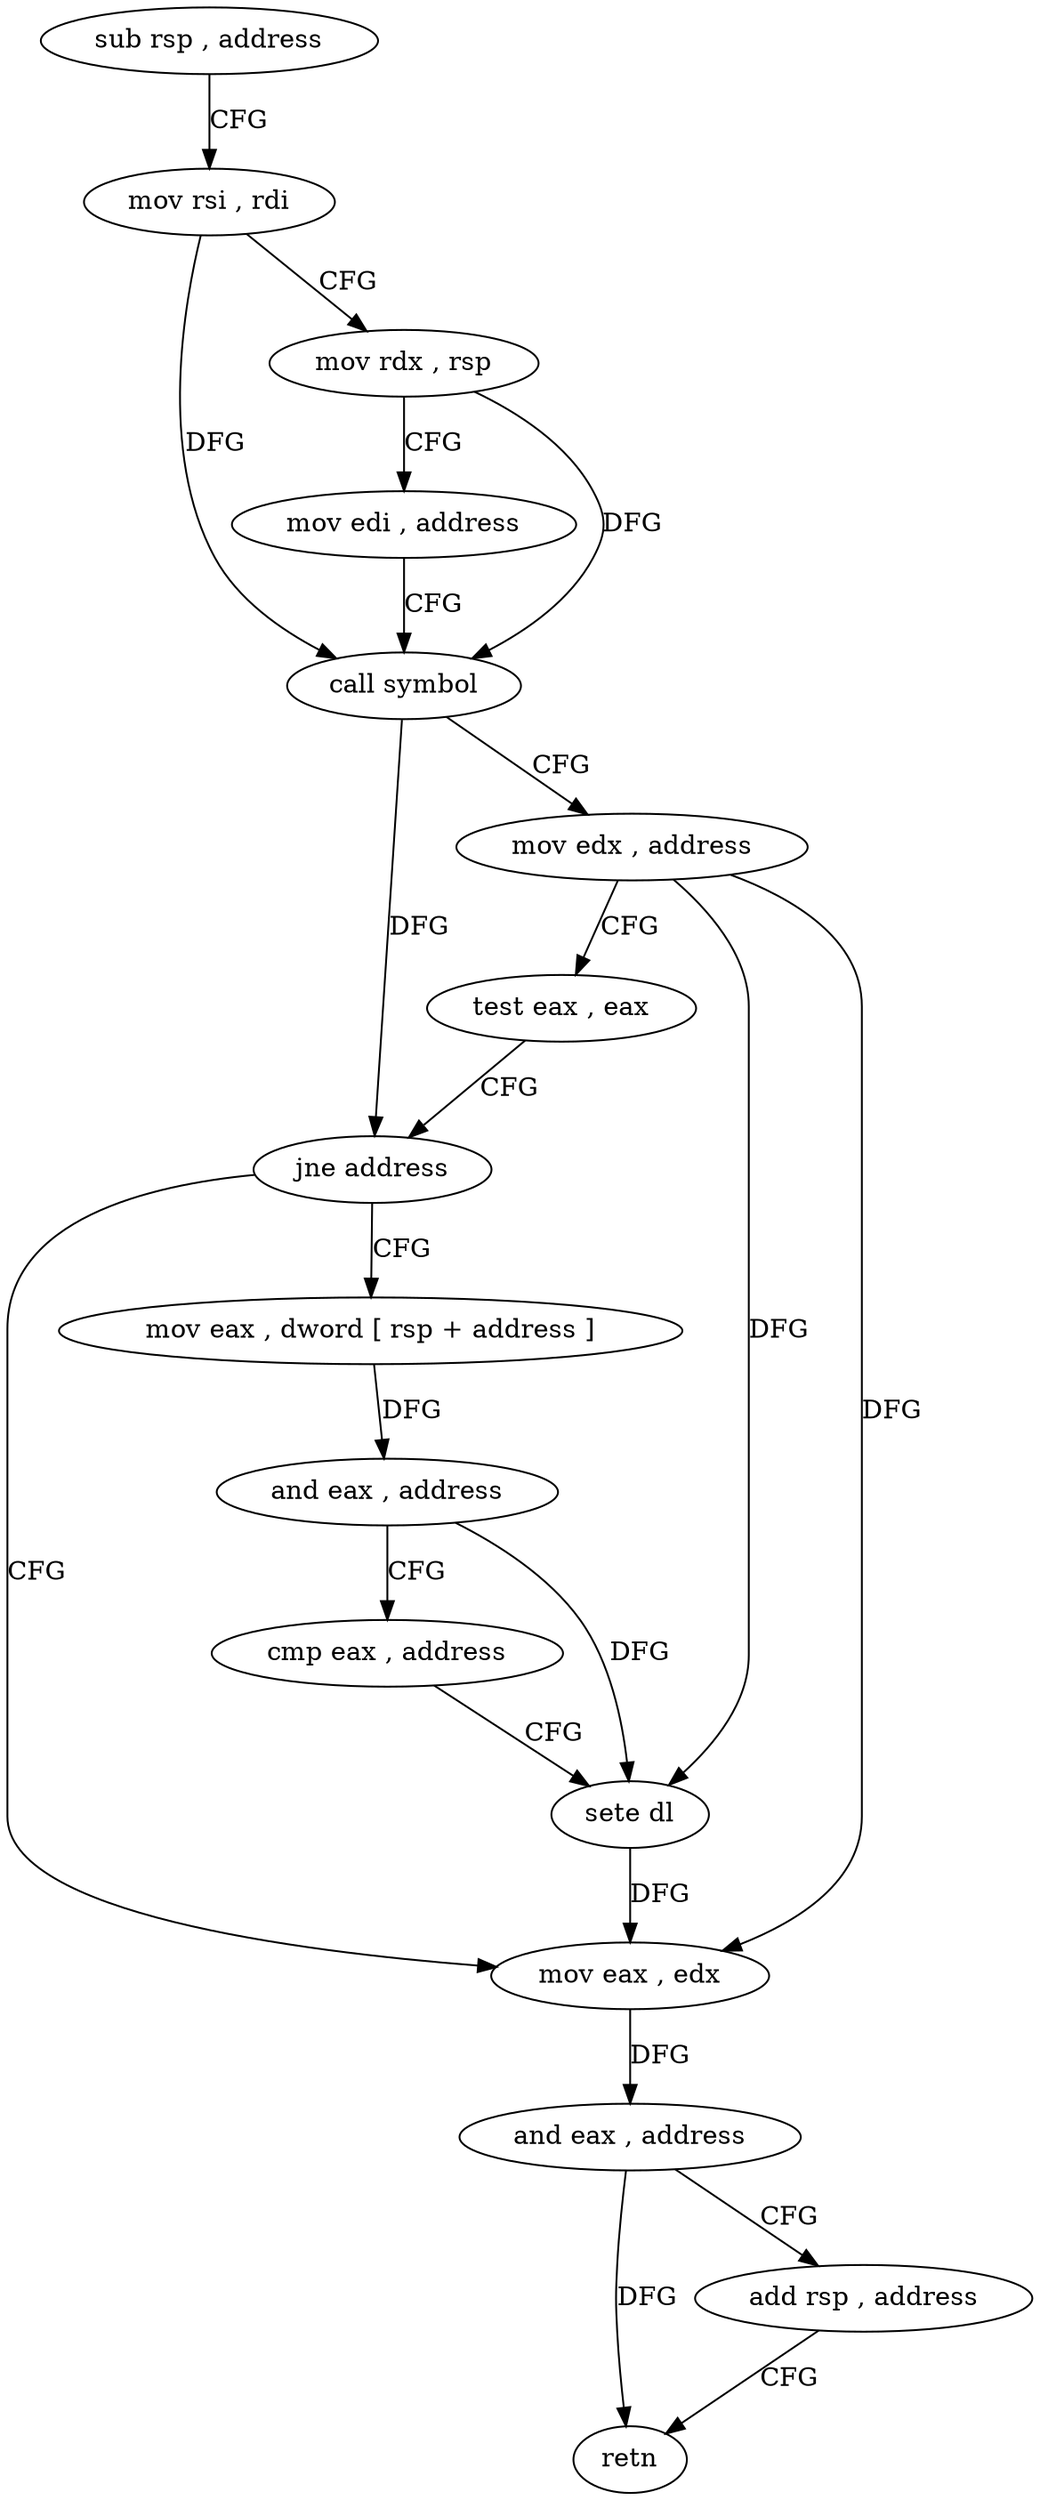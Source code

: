 digraph "func" {
"4285971" [label = "sub rsp , address" ]
"4285978" [label = "mov rsi , rdi" ]
"4285981" [label = "mov rdx , rsp" ]
"4285984" [label = "mov edi , address" ]
"4285989" [label = "call symbol" ]
"4285994" [label = "mov edx , address" ]
"4285999" [label = "test eax , eax" ]
"4286001" [label = "jne address" ]
"4286020" [label = "mov eax , edx" ]
"4286003" [label = "mov eax , dword [ rsp + address ]" ]
"4286022" [label = "and eax , address" ]
"4286025" [label = "add rsp , address" ]
"4286032" [label = "retn" ]
"4286007" [label = "and eax , address" ]
"4286012" [label = "cmp eax , address" ]
"4286017" [label = "sete dl" ]
"4285971" -> "4285978" [ label = "CFG" ]
"4285978" -> "4285981" [ label = "CFG" ]
"4285978" -> "4285989" [ label = "DFG" ]
"4285981" -> "4285984" [ label = "CFG" ]
"4285981" -> "4285989" [ label = "DFG" ]
"4285984" -> "4285989" [ label = "CFG" ]
"4285989" -> "4285994" [ label = "CFG" ]
"4285989" -> "4286001" [ label = "DFG" ]
"4285994" -> "4285999" [ label = "CFG" ]
"4285994" -> "4286020" [ label = "DFG" ]
"4285994" -> "4286017" [ label = "DFG" ]
"4285999" -> "4286001" [ label = "CFG" ]
"4286001" -> "4286020" [ label = "CFG" ]
"4286001" -> "4286003" [ label = "CFG" ]
"4286020" -> "4286022" [ label = "DFG" ]
"4286003" -> "4286007" [ label = "DFG" ]
"4286022" -> "4286025" [ label = "CFG" ]
"4286022" -> "4286032" [ label = "DFG" ]
"4286025" -> "4286032" [ label = "CFG" ]
"4286007" -> "4286012" [ label = "CFG" ]
"4286007" -> "4286017" [ label = "DFG" ]
"4286012" -> "4286017" [ label = "CFG" ]
"4286017" -> "4286020" [ label = "DFG" ]
}
